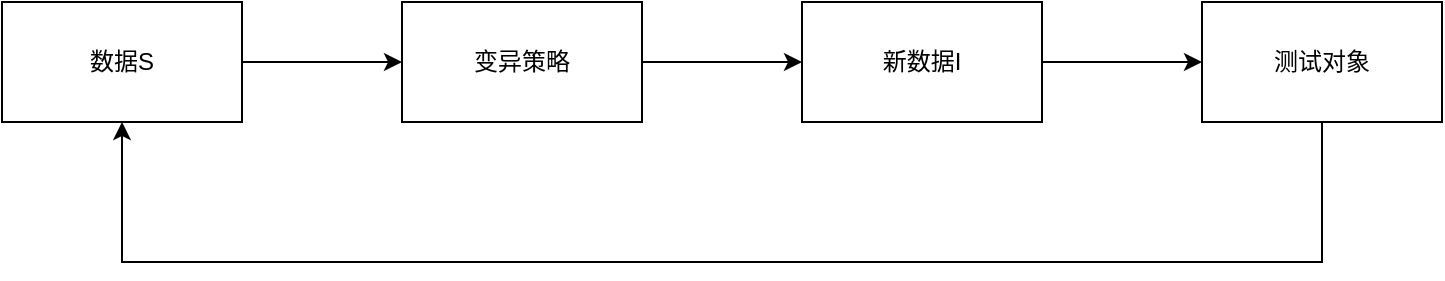 <mxfile version="22.0.8" type="github">
  <diagram id="prtHgNgQTEPvFCAcTncT" name="Page-1">
    <mxGraphModel dx="1221" dy="683" grid="0" gridSize="10" guides="1" tooltips="1" connect="1" arrows="1" fold="1" page="1" pageScale="1" pageWidth="827" pageHeight="1169" math="0" shadow="0">
      <root>
        <mxCell id="0" />
        <mxCell id="1" parent="0" />
        <mxCell id="Su-gX5-2fGencPW4O49B-3" value="" style="edgeStyle=orthogonalEdgeStyle;rounded=0;orthogonalLoop=1;jettySize=auto;html=1;" edge="1" parent="1" source="Su-gX5-2fGencPW4O49B-1" target="Su-gX5-2fGencPW4O49B-2">
          <mxGeometry relative="1" as="geometry" />
        </mxCell>
        <mxCell id="Su-gX5-2fGencPW4O49B-1" value="数据S" style="rounded=0;whiteSpace=wrap;html=1;" vertex="1" parent="1">
          <mxGeometry x="200" y="230" width="120" height="60" as="geometry" />
        </mxCell>
        <mxCell id="Su-gX5-2fGencPW4O49B-5" value="" style="edgeStyle=orthogonalEdgeStyle;rounded=0;orthogonalLoop=1;jettySize=auto;html=1;" edge="1" parent="1" source="Su-gX5-2fGencPW4O49B-2" target="Su-gX5-2fGencPW4O49B-4">
          <mxGeometry relative="1" as="geometry" />
        </mxCell>
        <mxCell id="Su-gX5-2fGencPW4O49B-2" value="变异策略" style="rounded=0;whiteSpace=wrap;html=1;" vertex="1" parent="1">
          <mxGeometry x="400" y="230" width="120" height="60" as="geometry" />
        </mxCell>
        <mxCell id="Su-gX5-2fGencPW4O49B-7" value="" style="edgeStyle=orthogonalEdgeStyle;rounded=0;orthogonalLoop=1;jettySize=auto;html=1;" edge="1" parent="1" source="Su-gX5-2fGencPW4O49B-4" target="Su-gX5-2fGencPW4O49B-6">
          <mxGeometry relative="1" as="geometry" />
        </mxCell>
        <mxCell id="Su-gX5-2fGencPW4O49B-4" value="新数据I" style="rounded=0;whiteSpace=wrap;html=1;" vertex="1" parent="1">
          <mxGeometry x="600" y="230" width="120" height="60" as="geometry" />
        </mxCell>
        <mxCell id="Su-gX5-2fGencPW4O49B-6" value="测试对象" style="rounded=0;whiteSpace=wrap;html=1;" vertex="1" parent="1">
          <mxGeometry x="800" y="230" width="120" height="60" as="geometry" />
        </mxCell>
        <mxCell id="Su-gX5-2fGencPW4O49B-8" value="" style="endArrow=classic;html=1;rounded=0;exitX=0.5;exitY=1;exitDx=0;exitDy=0;entryX=0.5;entryY=1;entryDx=0;entryDy=0;" edge="1" parent="1" source="Su-gX5-2fGencPW4O49B-6" target="Su-gX5-2fGencPW4O49B-1">
          <mxGeometry width="50" height="50" relative="1" as="geometry">
            <mxPoint x="760" y="440" as="sourcePoint" />
            <mxPoint x="810" y="390" as="targetPoint" />
            <Array as="points">
              <mxPoint x="860" y="360" />
              <mxPoint x="560" y="360" />
              <mxPoint x="260" y="360" />
            </Array>
          </mxGeometry>
        </mxCell>
      </root>
    </mxGraphModel>
  </diagram>
</mxfile>
